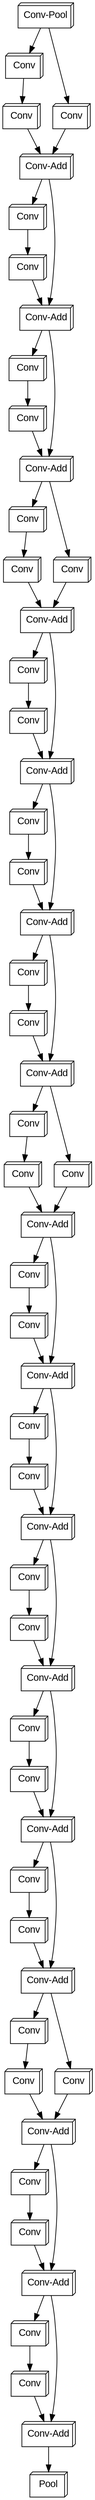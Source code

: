 digraph "graph" {
	Conv_0_o [label="Conv-Pool" fontname=Arial shape=box3d]
	Conv_3_o [label=Conv fontname=Arial shape=box3d]
	Conv_5_o [label=Conv fontname=Arial shape=box3d]
	Conv_7_o [label="Conv-Add" fontname=Arial shape=box3d]
	Conv_8_o [label=Conv fontname=Arial shape=box3d]
	Conv_11_o [label=Conv fontname=Arial shape=box3d]
	Conv_13_o [label=Conv fontname=Arial shape=box3d]
	Conv_15_o [label="Conv-Add" fontname=Arial shape=box3d]
	Conv_18_o [label=Conv fontname=Arial shape=box3d]
	Conv_20_o [label=Conv fontname=Arial shape=box3d]
	Conv_22_o [label="Conv-Add" fontname=Arial shape=box3d]
	Conv_25_o [label=Conv fontname=Arial shape=box3d]
	Conv_27_o [label=Conv fontname=Arial shape=box3d]
	Conv_29_o [label="Conv-Add" fontname=Arial shape=box3d]
	Conv_30_o [label=Conv fontname=Arial shape=box3d]
	Conv_33_o [label=Conv fontname=Arial shape=box3d]
	Conv_35_o [label=Conv fontname=Arial shape=box3d]
	Conv_37_o [label="Conv-Add" fontname=Arial shape=box3d]
	Conv_40_o [label=Conv fontname=Arial shape=box3d]
	Conv_42_o [label=Conv fontname=Arial shape=box3d]
	Conv_44_o [label="Conv-Add" fontname=Arial shape=box3d]
	Conv_47_o [label=Conv fontname=Arial shape=box3d]
	Conv_49_o [label=Conv fontname=Arial shape=box3d]
	Conv_51_o [label="Conv-Add" fontname=Arial shape=box3d]
	Conv_54_o [label=Conv fontname=Arial shape=box3d]
	Conv_56_o [label=Conv fontname=Arial shape=box3d]
	Conv_58_o [label="Conv-Add" fontname=Arial shape=box3d]
	Conv_59_o [label=Conv fontname=Arial shape=box3d]
	Conv_62_o [label=Conv fontname=Arial shape=box3d]
	Conv_64_o [label=Conv fontname=Arial shape=box3d]
	Conv_66_o [label="Conv-Add" fontname=Arial shape=box3d]
	Conv_69_o [label=Conv fontname=Arial shape=box3d]
	Conv_71_o [label=Conv fontname=Arial shape=box3d]
	Conv_73_o [label="Conv-Add" fontname=Arial shape=box3d]
	Conv_76_o [label=Conv fontname=Arial shape=box3d]
	Conv_78_o [label=Conv fontname=Arial shape=box3d]
	Conv_80_o [label="Conv-Add" fontname=Arial shape=box3d]
	Conv_83_o [label=Conv fontname=Arial shape=box3d]
	Conv_85_o [label=Conv fontname=Arial shape=box3d]
	Conv_87_o [label="Conv-Add" fontname=Arial shape=box3d]
	Conv_90_o [label=Conv fontname=Arial shape=box3d]
	Conv_92_o [label=Conv fontname=Arial shape=box3d]
	Conv_94_o [label="Conv-Add" fontname=Arial shape=box3d]
	Conv_97_o [label=Conv fontname=Arial shape=box3d]
	Conv_99_o [label=Conv fontname=Arial shape=box3d]
	Conv_101_o [label="Conv-Add" fontname=Arial shape=box3d]
	Conv_102_o [label=Conv fontname=Arial shape=box3d]
	Conv_105_o [label=Conv fontname=Arial shape=box3d]
	Conv_107_o [label=Conv fontname=Arial shape=box3d]
	Conv_109_o [label="Conv-Add" fontname=Arial shape=box3d]
	Conv_112_o [label=Conv fontname=Arial shape=box3d]
	Conv_114_o [label=Conv fontname=Arial shape=box3d]
	Conv_116_o [label="Conv-Add" fontname=Arial shape=box3d]
	GlobalAveragePool_119_o [label=Pool fontname=Arial shape=box3d]
	Conv_0_o -> Conv_3_o
	Conv_0_o -> Conv_8_o
	Conv_3_o -> Conv_5_o
	Conv_5_o -> Conv_7_o
	Conv_7_o -> Conv_11_o
	Conv_7_o -> Conv_15_o
	Conv_8_o -> Conv_7_o
	Conv_11_o -> Conv_13_o
	Conv_13_o -> Conv_15_o
	Conv_15_o -> Conv_18_o
	Conv_15_o -> Conv_22_o
	Conv_18_o -> Conv_20_o
	Conv_20_o -> Conv_22_o
	Conv_22_o -> Conv_25_o
	Conv_22_o -> Conv_30_o
	Conv_25_o -> Conv_27_o
	Conv_27_o -> Conv_29_o
	Conv_29_o -> Conv_33_o
	Conv_29_o -> Conv_37_o
	Conv_30_o -> Conv_29_o
	Conv_33_o -> Conv_35_o
	Conv_35_o -> Conv_37_o
	Conv_37_o -> Conv_40_o
	Conv_37_o -> Conv_44_o
	Conv_40_o -> Conv_42_o
	Conv_42_o -> Conv_44_o
	Conv_44_o -> Conv_47_o
	Conv_44_o -> Conv_51_o
	Conv_47_o -> Conv_49_o
	Conv_49_o -> Conv_51_o
	Conv_51_o -> Conv_54_o
	Conv_51_o -> Conv_59_o
	Conv_54_o -> Conv_56_o
	Conv_56_o -> Conv_58_o
	Conv_58_o -> Conv_62_o
	Conv_58_o -> Conv_66_o
	Conv_59_o -> Conv_58_o
	Conv_62_o -> Conv_64_o
	Conv_64_o -> Conv_66_o
	Conv_66_o -> Conv_69_o
	Conv_66_o -> Conv_73_o
	Conv_69_o -> Conv_71_o
	Conv_71_o -> Conv_73_o
	Conv_73_o -> Conv_76_o
	Conv_73_o -> Conv_80_o
	Conv_76_o -> Conv_78_o
	Conv_78_o -> Conv_80_o
	Conv_80_o -> Conv_83_o
	Conv_80_o -> Conv_87_o
	Conv_83_o -> Conv_85_o
	Conv_85_o -> Conv_87_o
	Conv_87_o -> Conv_90_o
	Conv_87_o -> Conv_94_o
	Conv_90_o -> Conv_92_o
	Conv_92_o -> Conv_94_o
	Conv_94_o -> Conv_97_o
	Conv_94_o -> Conv_102_o
	Conv_97_o -> Conv_99_o
	Conv_99_o -> Conv_101_o
	Conv_101_o -> Conv_105_o
	Conv_101_o -> Conv_109_o
	Conv_102_o -> Conv_101_o
	Conv_105_o -> Conv_107_o
	Conv_107_o -> Conv_109_o
	Conv_109_o -> Conv_112_o
	Conv_109_o -> Conv_116_o
	Conv_112_o -> Conv_114_o
	Conv_114_o -> Conv_116_o
	Conv_116_o -> GlobalAveragePool_119_o
}
